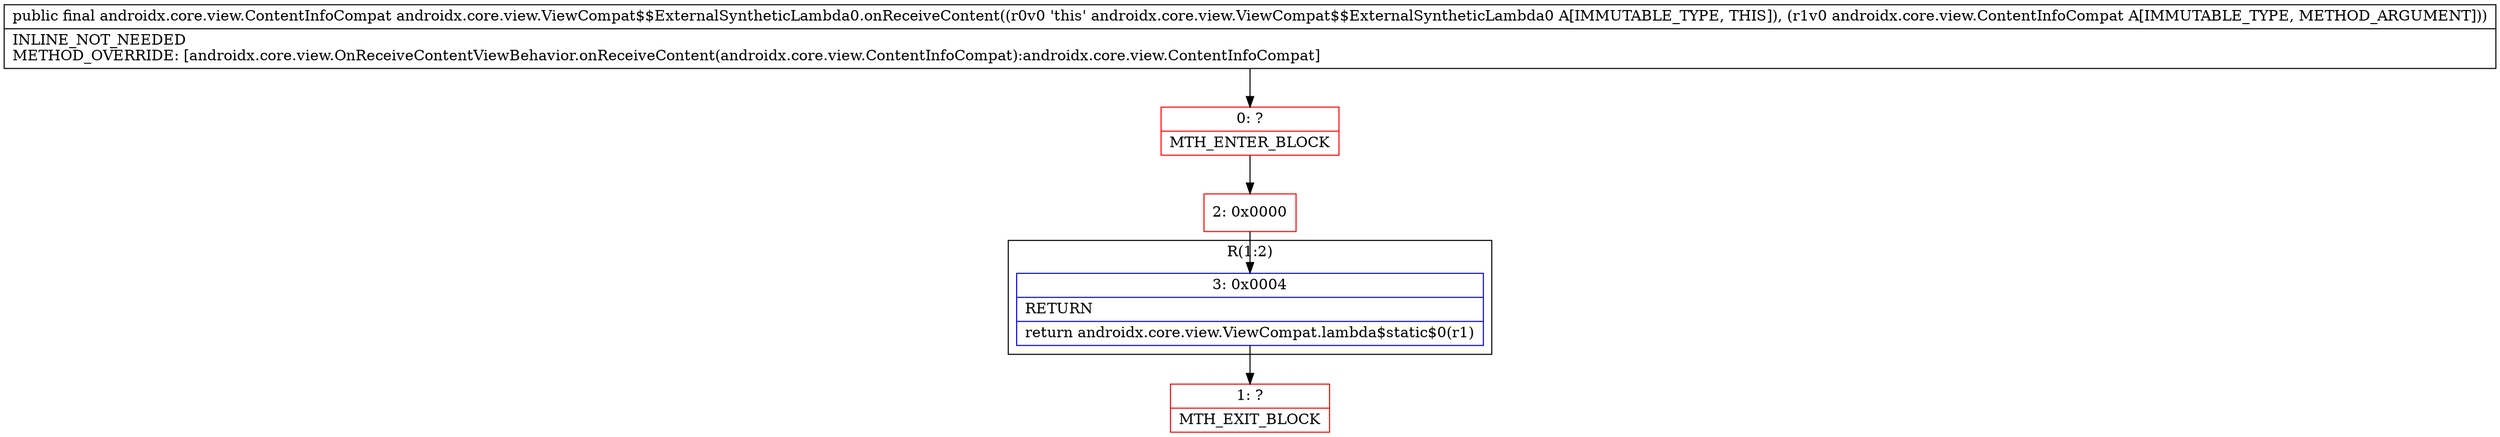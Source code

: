 digraph "CFG forandroidx.core.view.ViewCompat$$ExternalSyntheticLambda0.onReceiveContent(Landroidx\/core\/view\/ContentInfoCompat;)Landroidx\/core\/view\/ContentInfoCompat;" {
subgraph cluster_Region_1920567843 {
label = "R(1:2)";
node [shape=record,color=blue];
Node_3 [shape=record,label="{3\:\ 0x0004|RETURN\l|return androidx.core.view.ViewCompat.lambda$static$0(r1)\l}"];
}
Node_0 [shape=record,color=red,label="{0\:\ ?|MTH_ENTER_BLOCK\l}"];
Node_2 [shape=record,color=red,label="{2\:\ 0x0000}"];
Node_1 [shape=record,color=red,label="{1\:\ ?|MTH_EXIT_BLOCK\l}"];
MethodNode[shape=record,label="{public final androidx.core.view.ContentInfoCompat androidx.core.view.ViewCompat$$ExternalSyntheticLambda0.onReceiveContent((r0v0 'this' androidx.core.view.ViewCompat$$ExternalSyntheticLambda0 A[IMMUTABLE_TYPE, THIS]), (r1v0 androidx.core.view.ContentInfoCompat A[IMMUTABLE_TYPE, METHOD_ARGUMENT]))  | INLINE_NOT_NEEDED\lMETHOD_OVERRIDE: [androidx.core.view.OnReceiveContentViewBehavior.onReceiveContent(androidx.core.view.ContentInfoCompat):androidx.core.view.ContentInfoCompat]\l}"];
MethodNode -> Node_0;Node_3 -> Node_1;
Node_0 -> Node_2;
Node_2 -> Node_3;
}

